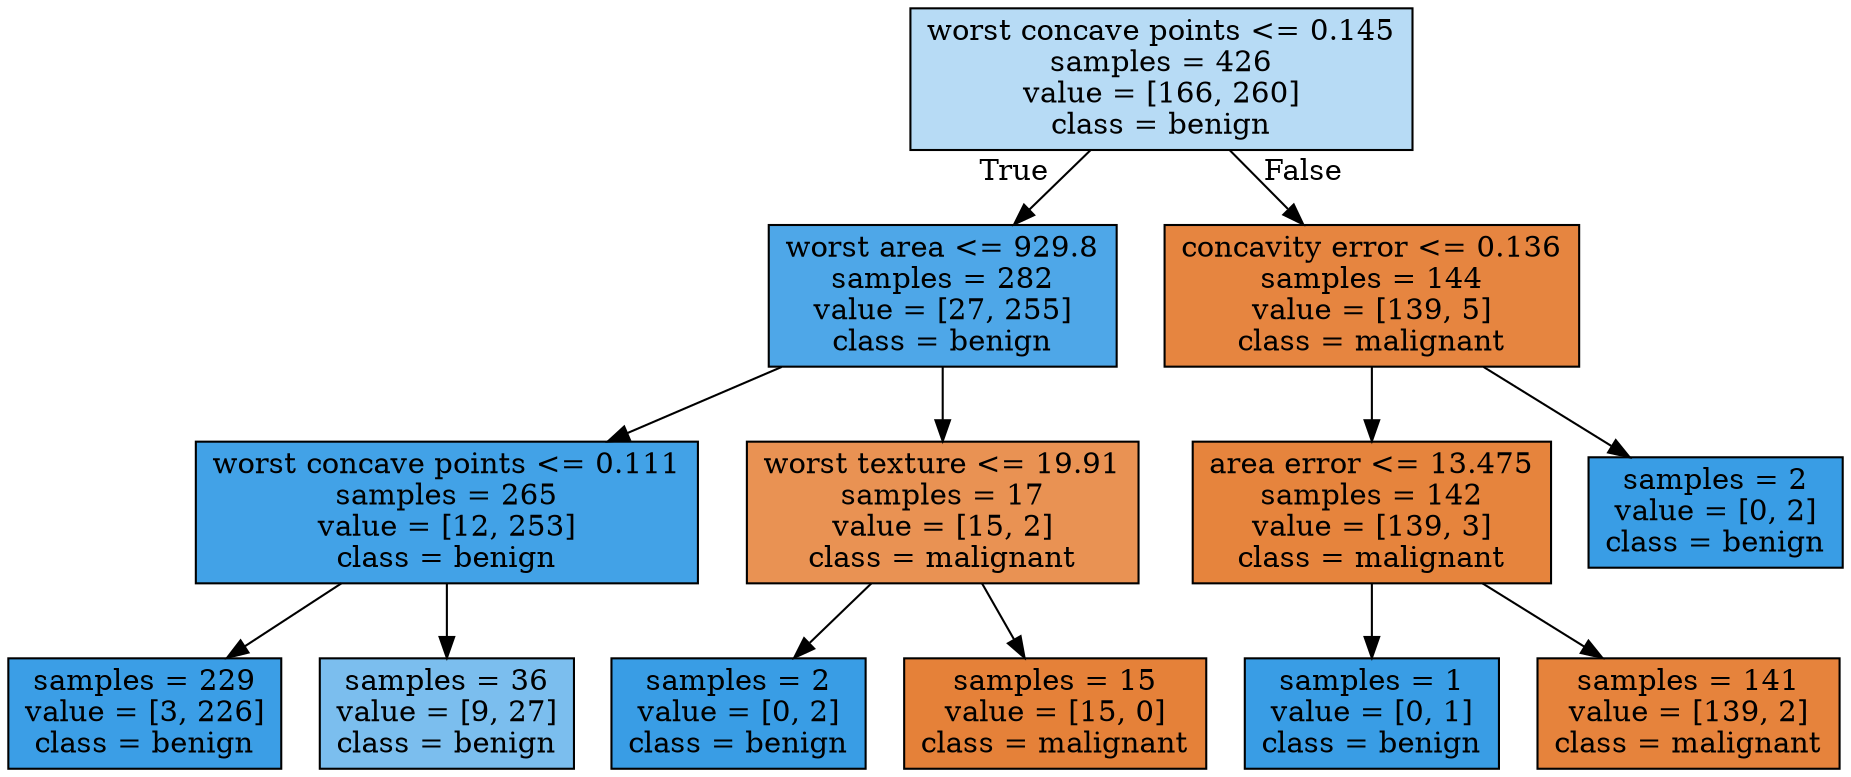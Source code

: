 digraph Tree {
node [shape=box, style="filled", color="black"] ;
0 [label="worst concave points <= 0.145\nsamples = 426\nvalue = [166, 260]\nclass = benign", fillcolor="#399de55c"] ;
1 [label="worst area <= 929.8\nsamples = 282\nvalue = [27, 255]\nclass = benign", fillcolor="#399de5e4"] ;
0 -> 1 [labeldistance=2.5, labelangle=45, headlabel="True"] ;
2 [label="worst concave points <= 0.111\nsamples = 265\nvalue = [12, 253]\nclass = benign", fillcolor="#399de5f3"] ;
1 -> 2 ;
3 [label="samples = 229\nvalue = [3, 226]\nclass = benign", fillcolor="#399de5fc"] ;
2 -> 3 ;
4 [label="samples = 36\nvalue = [9, 27]\nclass = benign", fillcolor="#399de5aa"] ;
2 -> 4 ;
5 [label="worst texture <= 19.91\nsamples = 17\nvalue = [15, 2]\nclass = malignant", fillcolor="#e58139dd"] ;
1 -> 5 ;
6 [label="samples = 2\nvalue = [0, 2]\nclass = benign", fillcolor="#399de5ff"] ;
5 -> 6 ;
7 [label="samples = 15\nvalue = [15, 0]\nclass = malignant", fillcolor="#e58139ff"] ;
5 -> 7 ;
8 [label="concavity error <= 0.136\nsamples = 144\nvalue = [139, 5]\nclass = malignant", fillcolor="#e58139f6"] ;
0 -> 8 [labeldistance=2.5, labelangle=-45, headlabel="False"] ;
9 [label="area error <= 13.475\nsamples = 142\nvalue = [139, 3]\nclass = malignant", fillcolor="#e58139f9"] ;
8 -> 9 ;
10 [label="samples = 1\nvalue = [0, 1]\nclass = benign", fillcolor="#399de5ff"] ;
9 -> 10 ;
11 [label="samples = 141\nvalue = [139, 2]\nclass = malignant", fillcolor="#e58139fb"] ;
9 -> 11 ;
12 [label="samples = 2\nvalue = [0, 2]\nclass = benign", fillcolor="#399de5ff"] ;
8 -> 12 ;
}